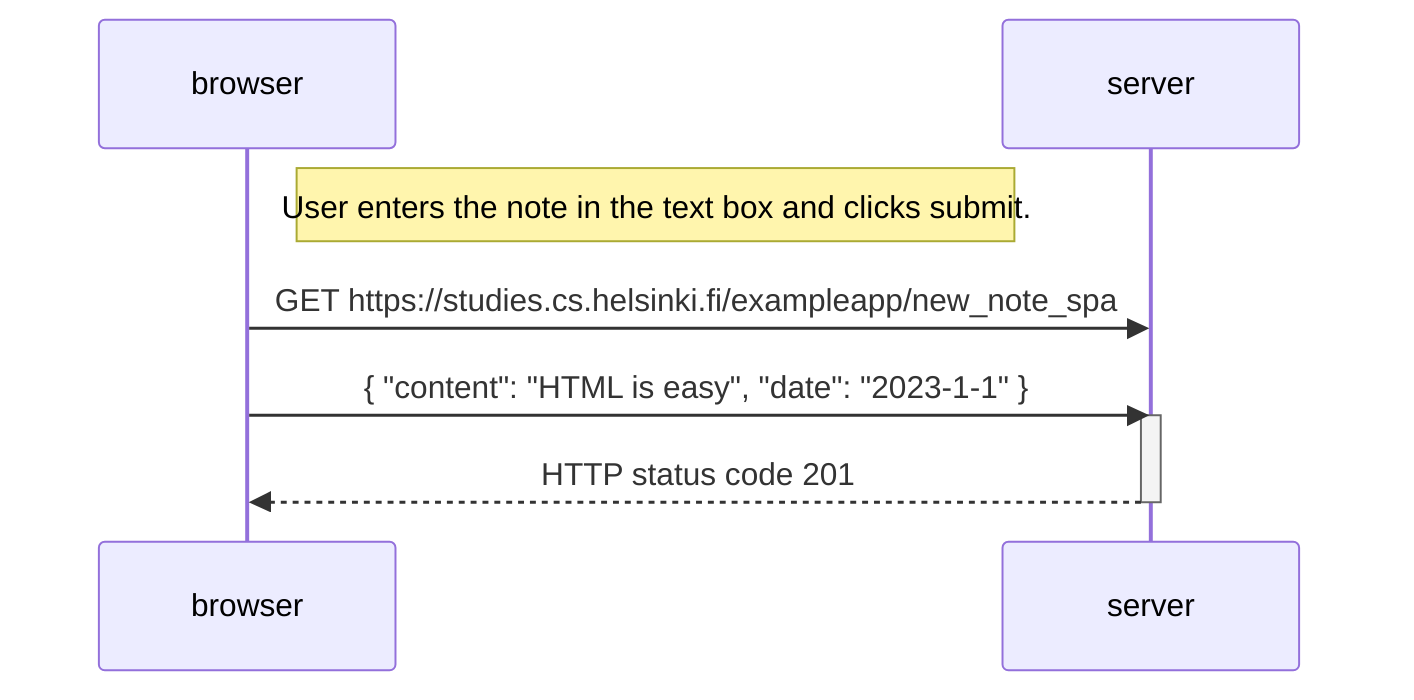 sequenceDiagram
    participant browser
    participant server

    Note right of browser: User enters the note in the text box and clicks submit. 
    
    browser->>server: GET https://studies.cs.helsinki.fi/exampleapp/new_note_spa
    browser->>server: { "content": "HTML is easy", "date": "2023-1-1" }
    activate server
    server-->>browser: HTTP status code 201
    deactivate server